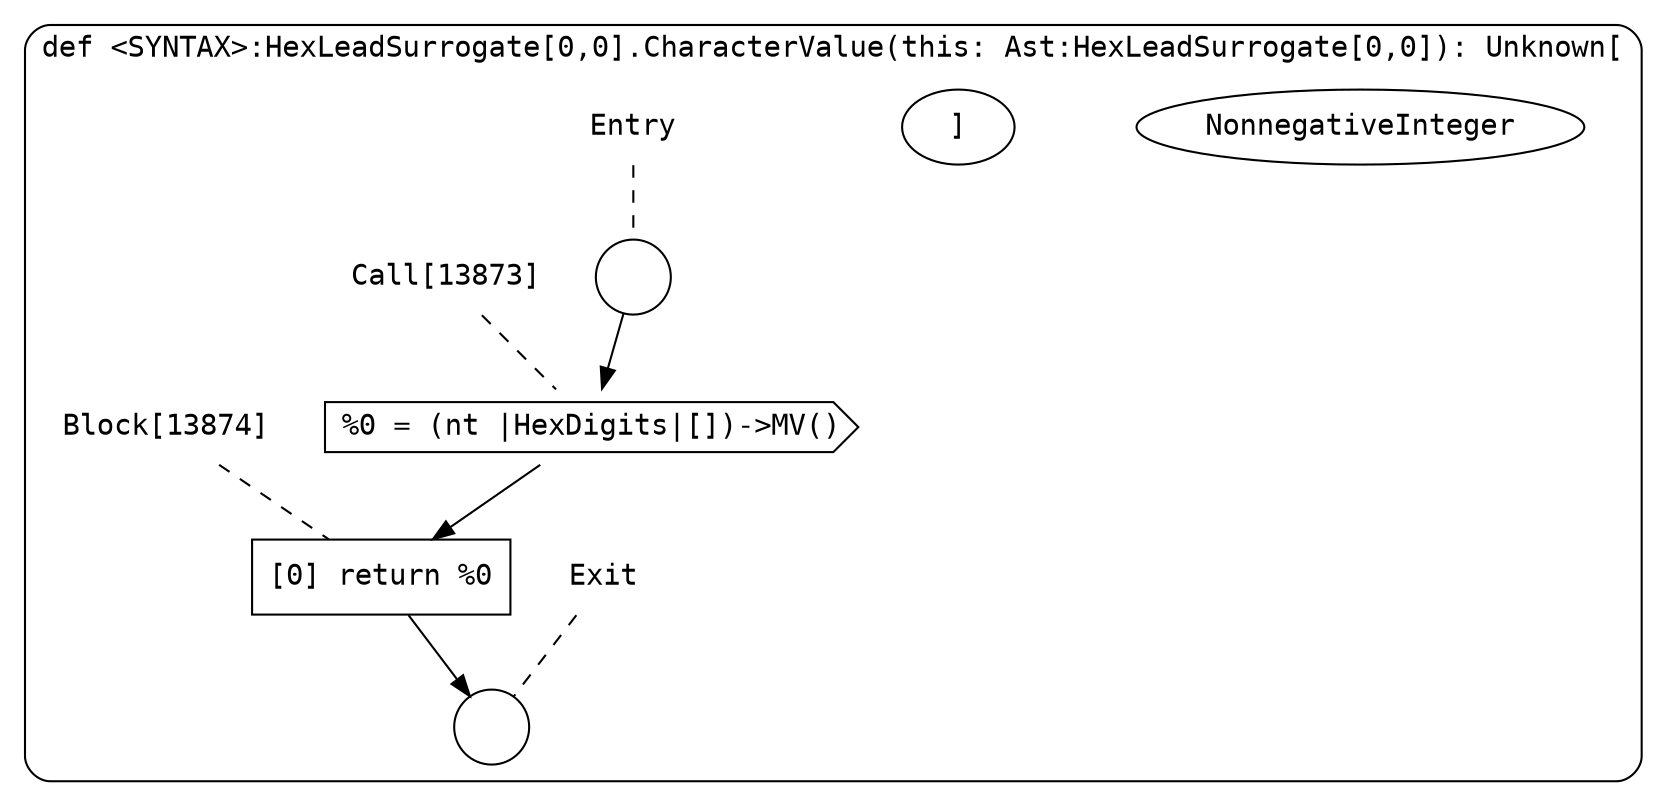 digraph {
  graph [fontname = "Consolas"]
  node [fontname = "Consolas"]
  edge [fontname = "Consolas"]
  subgraph cluster2223 {
    label = "def <SYNTAX>:HexLeadSurrogate[0,0].CharacterValue(this: Ast:HexLeadSurrogate[0,0]): Unknown["NonnegativeInteger"]"
    style = rounded
    cluster2223_entry_name [shape=none, label=<<font color="black">Entry</font>>]
    cluster2223_entry_name -> cluster2223_entry [arrowhead=none, color="black", style=dashed]
    cluster2223_entry [shape=circle label=" " color="black" fillcolor="white" style=filled]
    cluster2223_entry -> node13873 [color="black"]
    cluster2223_exit_name [shape=none, label=<<font color="black">Exit</font>>]
    cluster2223_exit_name -> cluster2223_exit [arrowhead=none, color="black", style=dashed]
    cluster2223_exit [shape=circle label=" " color="black" fillcolor="white" style=filled]
    node13873_name [shape=none, label=<<font color="black">Call[13873]</font>>]
    node13873_name -> node13873 [arrowhead=none, color="black", style=dashed]
    node13873 [shape=cds, label=<<font color="black">%0 = (nt |HexDigits|[])-&gt;MV()</font>> color="black" fillcolor="white", style=filled]
    node13873 -> node13874 [color="black"]
    node13874_name [shape=none, label=<<font color="black">Block[13874]</font>>]
    node13874_name -> node13874 [arrowhead=none, color="black", style=dashed]
    node13874 [shape=box, label=<<font color="black">[0] return %0<BR ALIGN="LEFT"/></font>> color="black" fillcolor="white", style=filled]
    node13874 -> cluster2223_exit [color="black"]
  }
}